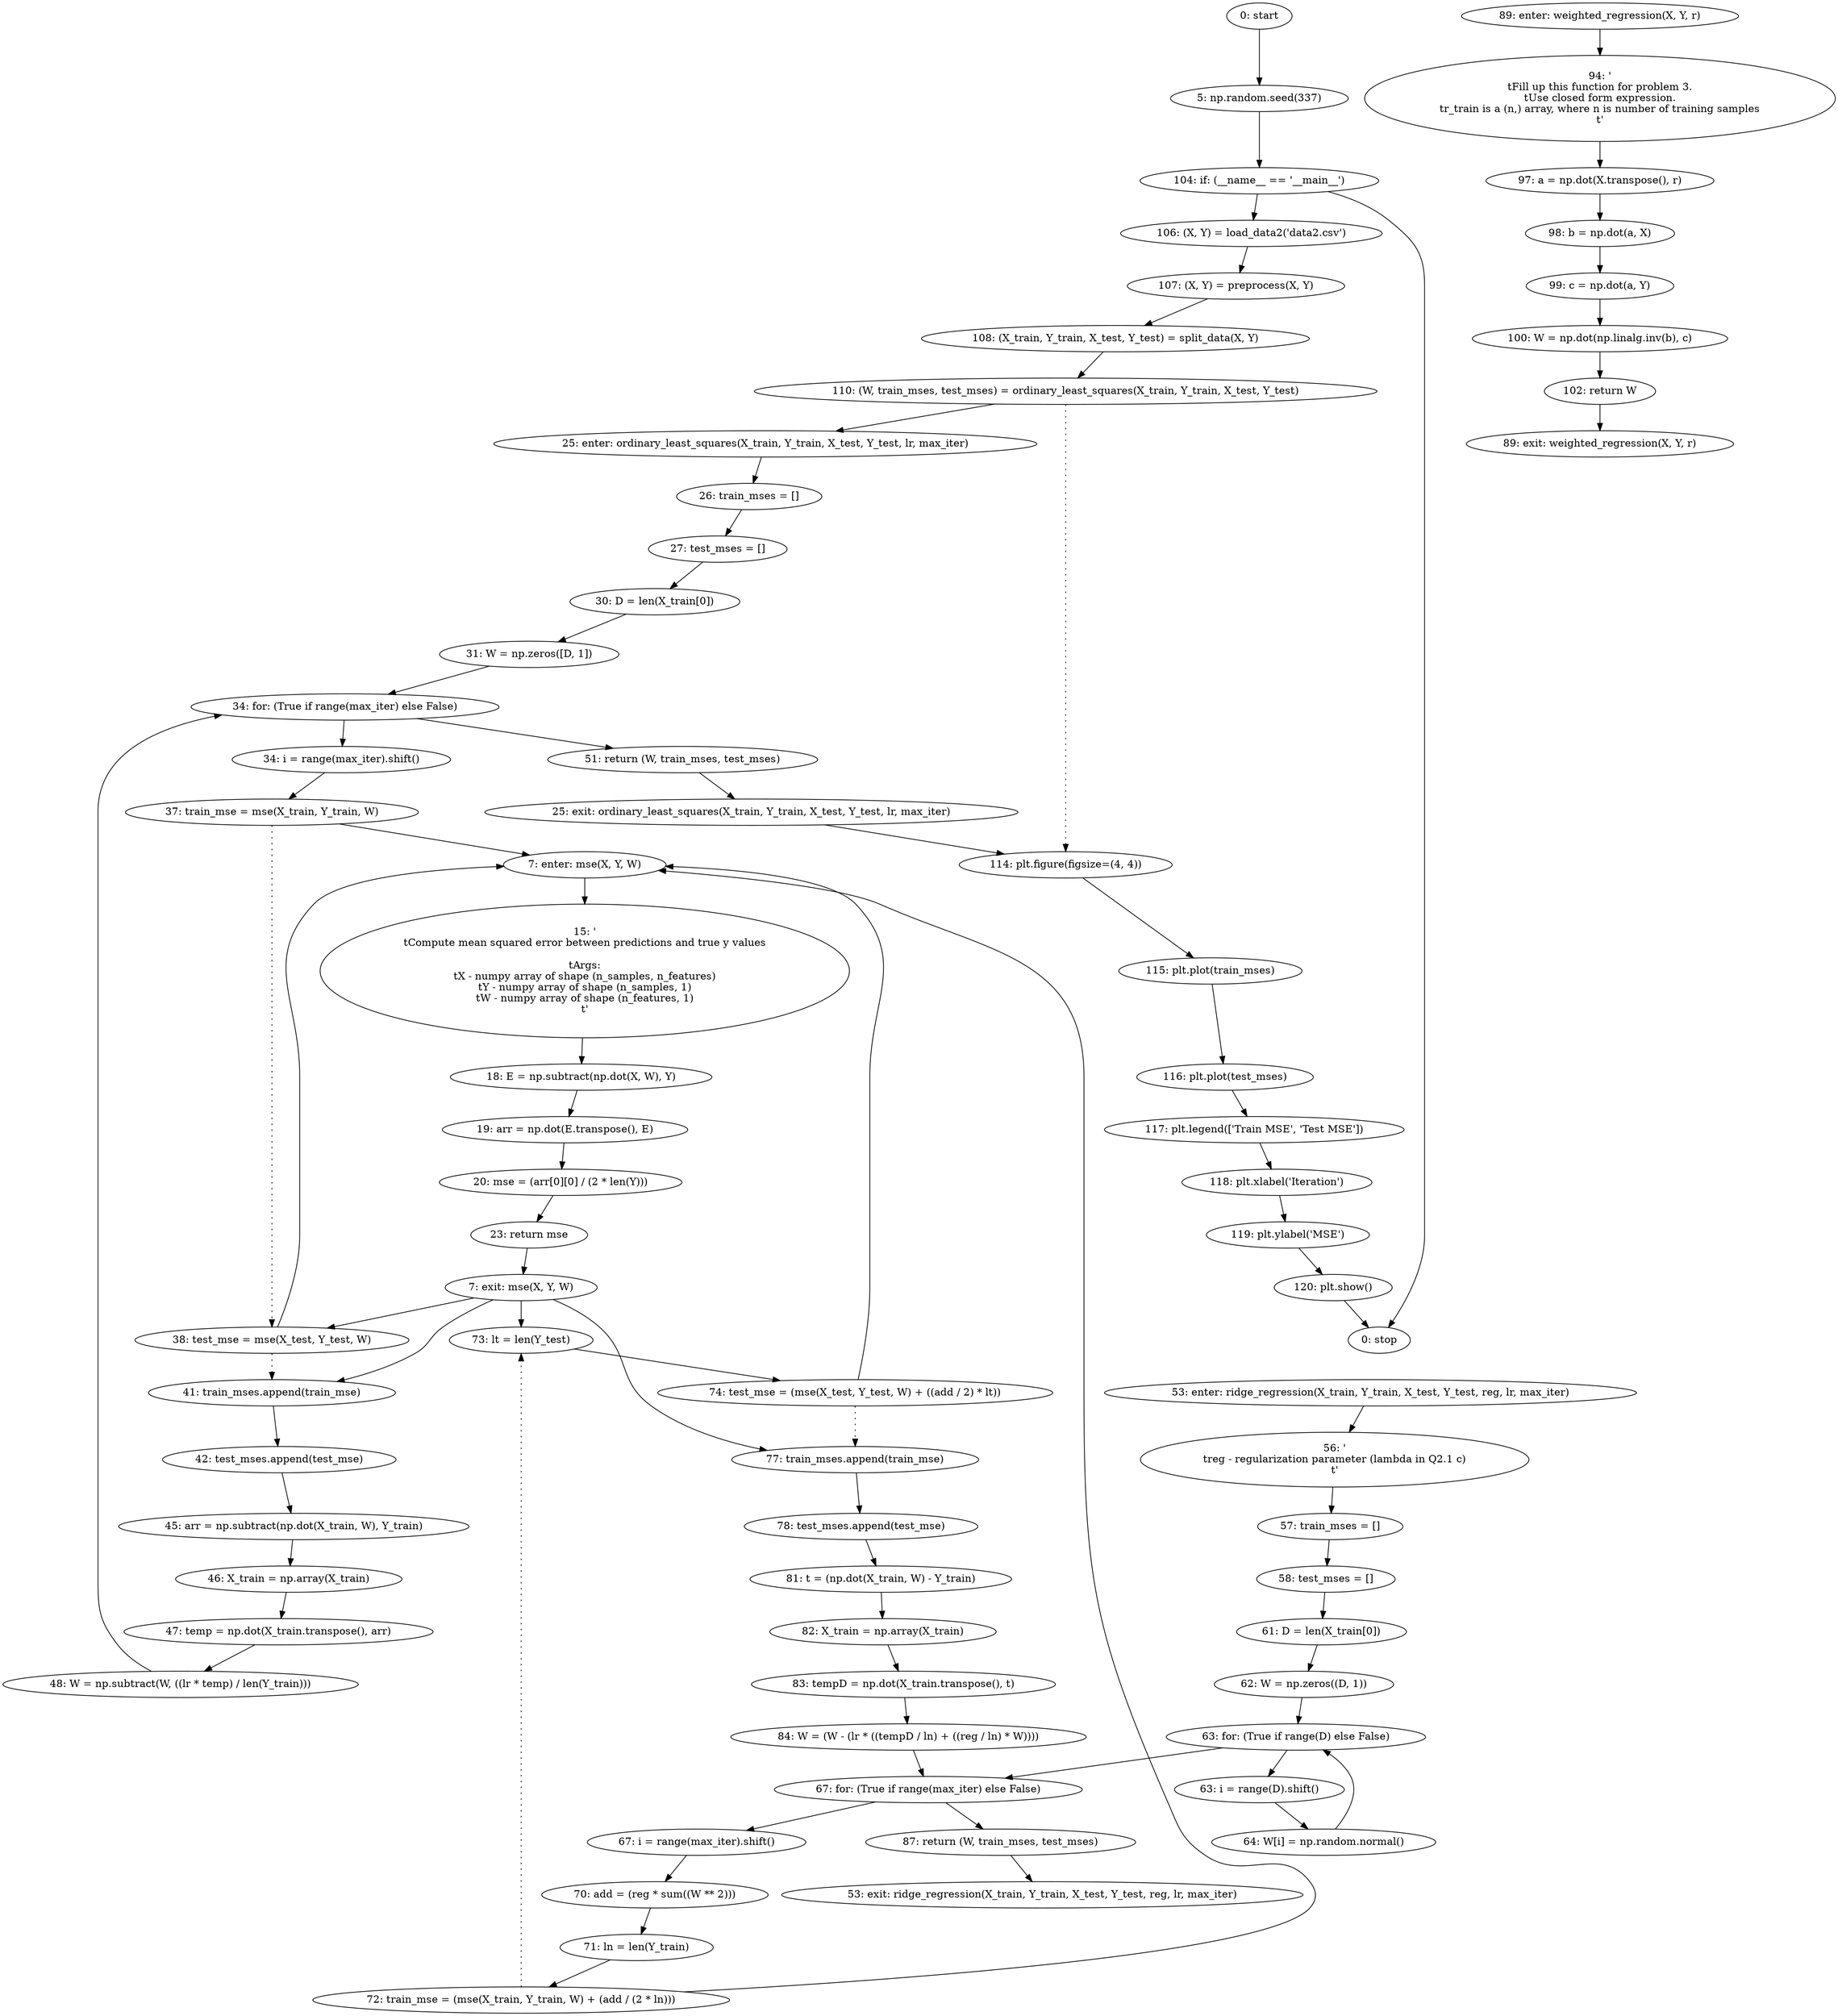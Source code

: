 strict digraph "" {
	node [label="\N"];
	0	 [label="0: start"];
	1	 [label="5: np.random.seed(337)"];
	0 -> 1;
	58	 [label="104: if: (__name__ == '__main__')"];
	1 -> 58;
	59	 [label="106: (X, Y) = load_data2('data2.csv')"];
	58 -> 59;
	70	 [label="0: stop"];
	58 -> 70;
	2	 [label="7: enter: mse(X, Y, W)"];
	4	 [label="15: '\n\tCompute mean squared error between predictions and true y values\n\n\tArgs:\n\tX - numpy array of shape (n_samples, n_features)\n\tY \
- numpy array of shape (n_samples, 1)\n\tW - numpy array of shape (n_features, 1)\n\t'"];
	2 -> 4;
	5	 [label="18: E = np.subtract(np.dot(X, W), Y)"];
	4 -> 5;
	17	 [label="37: train_mse = mse(X_train, Y_train, W)"];
	17 -> 2;
	18	 [label="38: test_mse = mse(X_test, Y_test, W)"];
	17 -> 18	 [style=dotted,
		weight=100];
	18 -> 2;
	19	 [label="41: train_mses.append(train_mse)"];
	18 -> 19	 [style=dotted,
		weight=100];
	20	 [label="42: test_mses.append(test_mse)"];
	19 -> 20;
	40	 [label="72: train_mse = (mse(X_train, Y_train, W) + (add / (2 * ln)))"];
	40 -> 2;
	41	 [label="73: lt = len(Y_test)"];
	40 -> 41	 [style=dotted,
		weight=100];
	42	 [label="74: test_mse = (mse(X_test, Y_test, W) + ((add / 2) * lt))"];
	41 -> 42;
	42 -> 2;
	43	 [label="77: train_mses.append(train_mse)"];
	42 -> 43	 [style=dotted,
		weight=100];
	44	 [label="78: test_mses.append(test_mse)"];
	43 -> 44;
	3	 [label="7: exit: mse(X, Y, W)"];
	3 -> 18;
	3 -> 19;
	3 -> 41;
	3 -> 43;
	8	 [label="23: return mse"];
	8 -> 3;
	6	 [label="19: arr = np.dot(E.transpose(), E)"];
	5 -> 6;
	7	 [label="20: mse = (arr[0][0] / (2 * len(Y)))"];
	6 -> 7;
	7 -> 8;
	9	 [label="25: enter: ordinary_least_squares(X_train, Y_train, X_test, Y_test, lr, max_iter)"];
	11	 [label="26: train_mses = []"];
	9 -> 11;
	12	 [label="27: test_mses = []"];
	11 -> 12;
	62	 [label="110: (W, train_mses, test_mses) = ordinary_least_squares(X_train, Y_train, X_test, Y_test)"];
	62 -> 9;
	63	 [label="114: plt.figure(figsize=(4, 4))"];
	62 -> 63	 [style=dotted,
		weight=100];
	64	 [label="115: plt.plot(train_mses)"];
	63 -> 64;
	10	 [label="25: exit: ordinary_least_squares(X_train, Y_train, X_test, Y_test, lr, max_iter)"];
	10 -> 63;
	25	 [label="51: return (W, train_mses, test_mses)"];
	25 -> 10;
	13	 [label="30: D = len(X_train[0])"];
	12 -> 13;
	14	 [label="31: W = np.zeros([D, 1])"];
	13 -> 14;
	15	 [label="34: for: (True if range(max_iter) else False)"];
	14 -> 15;
	15 -> 25;
	16	 [label="34: i = range(max_iter).shift()"];
	15 -> 16;
	16 -> 17;
	24	 [label="48: W = np.subtract(W, ((lr * temp) / len(Y_train)))"];
	24 -> 15;
	21	 [label="45: arr = np.subtract(np.dot(X_train, W), Y_train)"];
	20 -> 21;
	22	 [label="46: X_train = np.array(X_train)"];
	21 -> 22;
	23	 [label="47: temp = np.dot(X_train.transpose(), arr)"];
	22 -> 23;
	23 -> 24;
	26	 [label="53: enter: ridge_regression(X_train, Y_train, X_test, Y_test, reg, lr, max_iter)"];
	28	 [label="56: '\n\treg - regularization parameter (lambda in Q2.1 c)\n\t'"];
	26 -> 28;
	29	 [label="57: train_mses = []"];
	28 -> 29;
	27	 [label="53: exit: ridge_regression(X_train, Y_train, X_test, Y_test, reg, lr, max_iter)"];
	49	 [label="87: return (W, train_mses, test_mses)"];
	49 -> 27;
	30	 [label="58: test_mses = []"];
	29 -> 30;
	31	 [label="61: D = len(X_train[0])"];
	30 -> 31;
	32	 [label="62: W = np.zeros((D, 1))"];
	31 -> 32;
	33	 [label="63: for: (True if range(D) else False)"];
	32 -> 33;
	34	 [label="63: i = range(D).shift()"];
	33 -> 34;
	36	 [label="67: for: (True if range(max_iter) else False)"];
	33 -> 36;
	35	 [label="64: W[i] = np.random.normal()"];
	34 -> 35;
	36 -> 49;
	37	 [label="67: i = range(max_iter).shift()"];
	36 -> 37;
	35 -> 33;
	38	 [label="70: add = (reg * sum((W ** 2)))"];
	37 -> 38;
	48	 [label="84: W = (W - (lr * ((tempD / ln) + ((reg / ln) * W))))"];
	48 -> 36;
	39	 [label="71: ln = len(Y_train)"];
	38 -> 39;
	39 -> 40;
	45	 [label="81: t = (np.dot(X_train, W) - Y_train)"];
	44 -> 45;
	46	 [label="82: X_train = np.array(X_train)"];
	45 -> 46;
	47	 [label="83: tempD = np.dot(X_train.transpose(), t)"];
	46 -> 47;
	47 -> 48;
	50	 [label="89: enter: weighted_regression(X, Y, r)"];
	52	 [label="94: '\n\tFill up this function for problem 3.\n\tUse closed form expression.\n\tr_train is a (n,) array, where n is number of training \
samples\n\t'"];
	50 -> 52;
	53	 [label="97: a = np.dot(X.transpose(), r)"];
	52 -> 53;
	51	 [label="89: exit: weighted_regression(X, Y, r)"];
	57	 [label="102: return W"];
	57 -> 51;
	54	 [label="98: b = np.dot(a, X)"];
	53 -> 54;
	55	 [label="99: c = np.dot(a, Y)"];
	54 -> 55;
	56	 [label="100: W = np.dot(np.linalg.inv(b), c)"];
	55 -> 56;
	56 -> 57;
	60	 [label="107: (X, Y) = preprocess(X, Y)"];
	59 -> 60;
	61	 [label="108: (X_train, Y_train, X_test, Y_test) = split_data(X, Y)"];
	60 -> 61;
	61 -> 62;
	65	 [label="116: plt.plot(test_mses)"];
	64 -> 65;
	66	 [label="117: plt.legend(['Train MSE', 'Test MSE'])"];
	65 -> 66;
	67	 [label="118: plt.xlabel('Iteration')"];
	66 -> 67;
	68	 [label="119: plt.ylabel('MSE')"];
	67 -> 68;
	69	 [label="120: plt.show()"];
	68 -> 69;
	69 -> 70;
}

